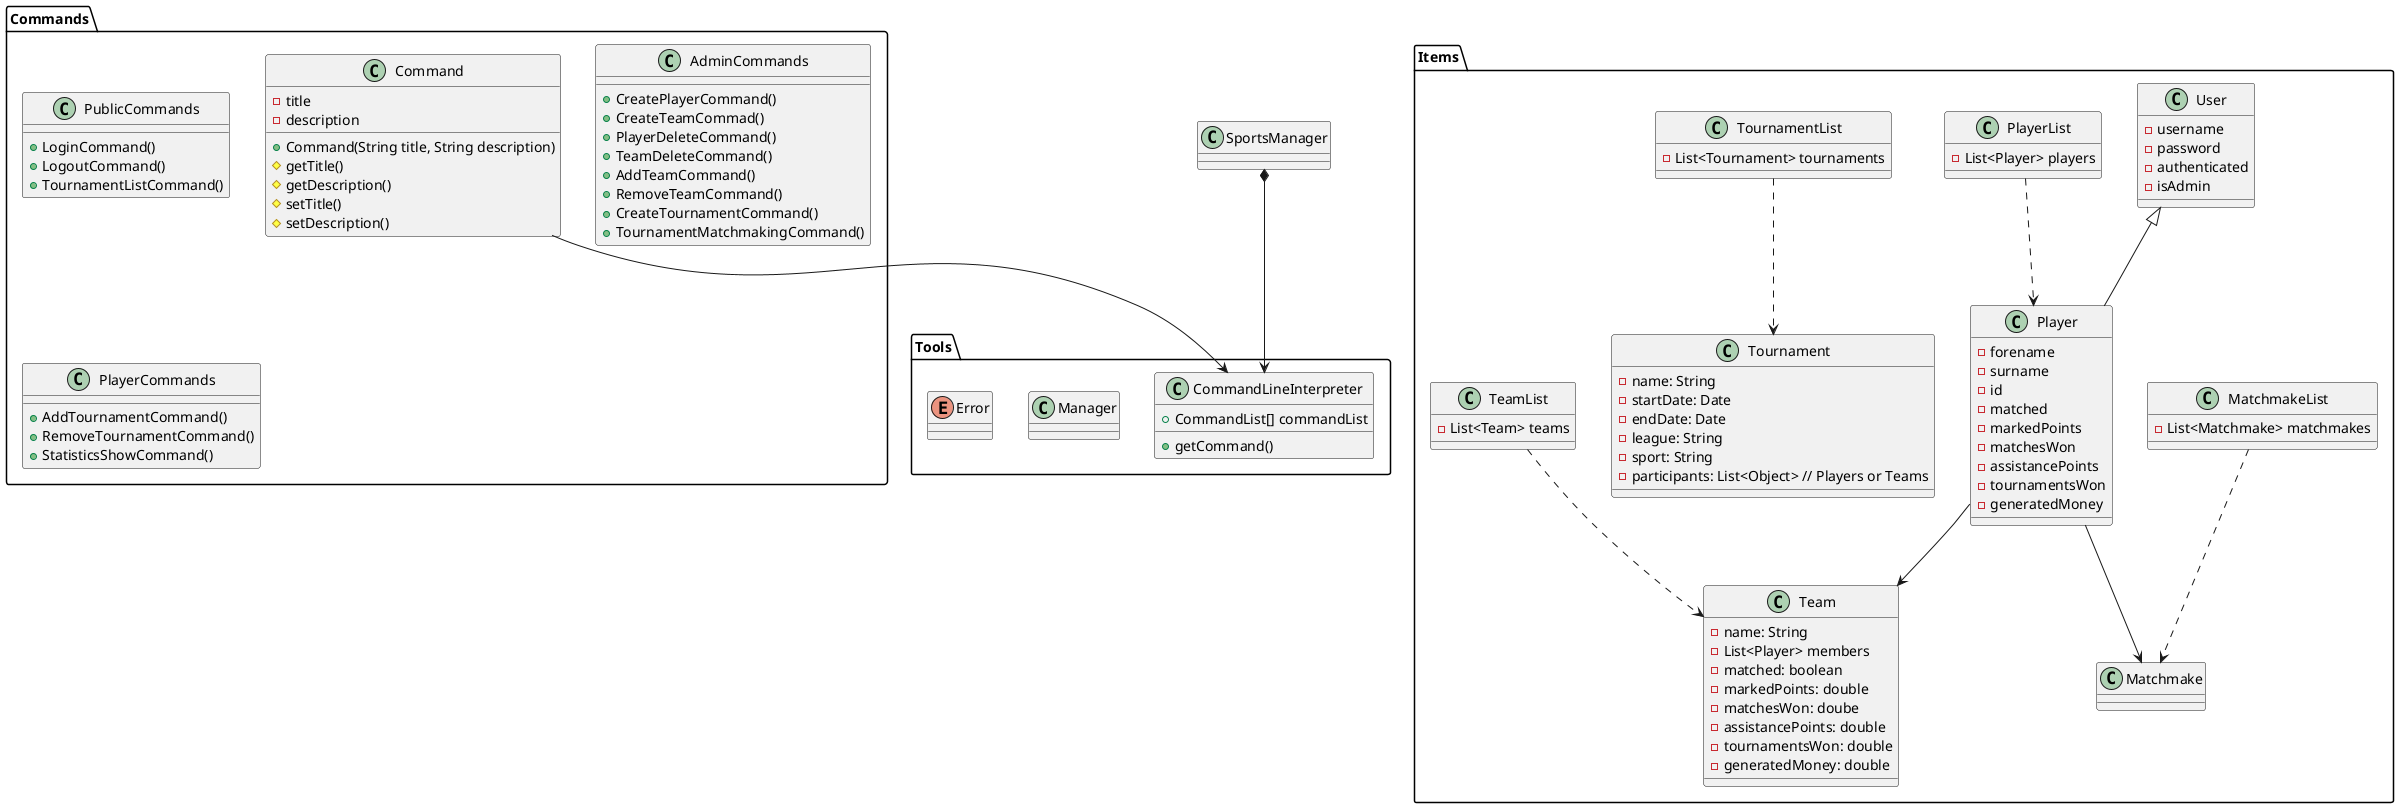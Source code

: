 @startuml

package Commands {
  class Command {
    - title
    - description
    +Command(String title, String description)
    #getTitle()
    #getDescription()
    #setTitle()
    #setDescription()
  }
    
    class PublicCommands {
      +LoginCommand()
      +LogoutCommand()
      +TournamentListCommand()
    }
    
    class AdminCommands {
      +CreatePlayerCommand()
      +CreateTeamCommad()
      +PlayerDeleteCommand()
      +TeamDeleteCommand()
      +AddTeamCommand()
      +RemoveTeamCommand()
      +CreateTournamentCommand()
      +TournamentMatchmakingCommand()
    }
    
    class PlayerCommands {
      +AddTournamentCommand()
      +RemoveTournamentCommand()
      +StatisticsShowCommand()
    }
}

package Items {
  class User {
    -username
    -password
    -authenticated
    -isAdmin
  }
  
  class Player {
    -forename
    -surname
    -id
    -matched
    -markedPoints
    -matchesWon
    -assistancePoints
    -tournamentsWon
    -generatedMoney
  }
  
  class PlayerList {
    - List<Player> players
  }
  
  class Matchmake
  
  class MatchmakeList {
    - List<Matchmake> matchmakes
  }
  
  class Tournament {
    - name: String
    - startDate: Date
    - endDate: Date
    - league: String
    - sport: String
    - participants: List<Object> // Players or Teams
  }
  
  class TournamentList {
    - List<Tournament> tournaments
  }
  
  class Team {
    - name: String
    - List<Player> members
    - matched: boolean
    - markedPoints: double 
    - matchesWon: doube 
    - assistancePoints: double 
    - tournamentsWon: double
    - generatedMoney: double
  }
  
  class TeamList {
    - List<Team> teams
  }
  
}

package Tools {
  class CommandLineInterpreter {
    +CommandList[] commandList
    +getCommand()
  }
  
  class Manager
  enum Error
}

class SportsManager {
    
}

PlayerList .down.> Player
TeamList .down.> Team
TournamentList .down.> Tournament
MatchmakeList .down.> Matchmake
User <|-down- Player 
Player -down->Team
Player -down-> Matchmake
Command -down-> CommandLineInterpreter
SportsManager *--> CommandLineInterpreter


@enduml